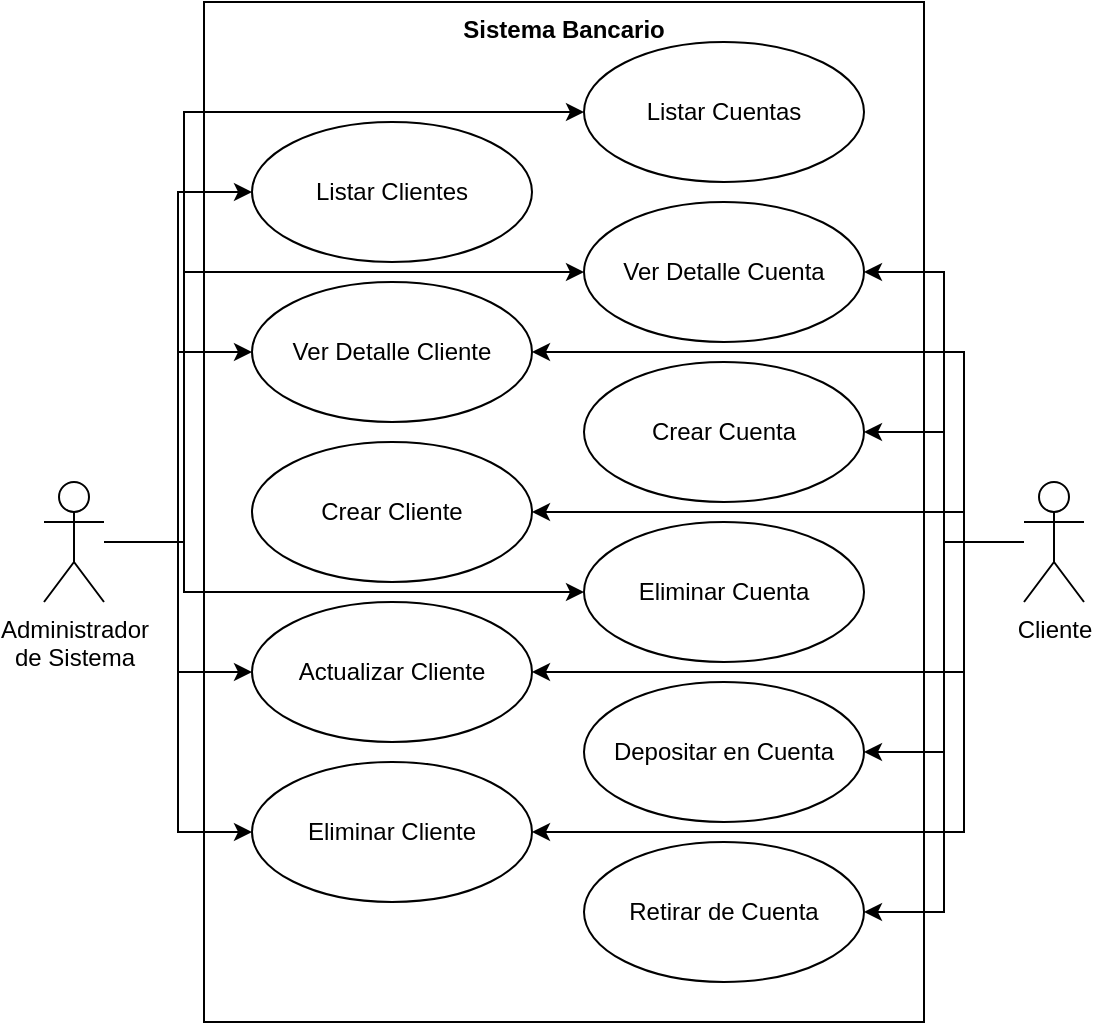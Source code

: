 <mxfile version="24.7.17">
  <diagram id="C5RBs43oDa-KdzZeNtuy" name="Page-1">
    <mxGraphModel grid="1" page="1" gridSize="10" guides="1" tooltips="1" connect="1" arrows="1" fold="1" pageScale="1" pageWidth="827" pageHeight="1169" math="0" shadow="0">
      <root>
        <mxCell id="WIyWlLk6GJQsqaUBKTNV-0" />
        <mxCell id="WIyWlLk6GJQsqaUBKTNV-1" parent="WIyWlLk6GJQsqaUBKTNV-0" />
        <mxCell id="NG8-WmN23bQwn7qAglwB-2" value="Sistema Bancario" style="shape=rect;html=1;verticalAlign=top;fontStyle=1;whiteSpace=wrap;align=center;" vertex="1" parent="WIyWlLk6GJQsqaUBKTNV-1">
          <mxGeometry x="250" y="80" width="360" height="510" as="geometry" />
        </mxCell>
        <mxCell id="NG8-WmN23bQwn7qAglwB-0" value="Listar Clientes" style="ellipse;whiteSpace=wrap;html=1;" vertex="1" parent="WIyWlLk6GJQsqaUBKTNV-1">
          <mxGeometry x="274" y="140" width="140" height="70" as="geometry" />
        </mxCell>
        <mxCell id="NG8-WmN23bQwn7qAglwB-29" style="edgeStyle=orthogonalEdgeStyle;rounded=0;orthogonalLoop=1;jettySize=auto;html=1;entryX=1;entryY=0.5;entryDx=0;entryDy=0;" edge="1" parent="WIyWlLk6GJQsqaUBKTNV-1" source="NG8-WmN23bQwn7qAglwB-1" target="NG8-WmN23bQwn7qAglwB-7">
          <mxGeometry relative="1" as="geometry">
            <Array as="points">
              <mxPoint x="630" y="350" />
              <mxPoint x="630" y="335" />
            </Array>
          </mxGeometry>
        </mxCell>
        <mxCell id="NG8-WmN23bQwn7qAglwB-30" style="edgeStyle=orthogonalEdgeStyle;rounded=0;orthogonalLoop=1;jettySize=auto;html=1;entryX=1;entryY=0.5;entryDx=0;entryDy=0;" edge="1" parent="WIyWlLk6GJQsqaUBKTNV-1" source="NG8-WmN23bQwn7qAglwB-1" target="NG8-WmN23bQwn7qAglwB-10">
          <mxGeometry relative="1" as="geometry">
            <Array as="points">
              <mxPoint x="630" y="350" />
              <mxPoint x="630" y="255" />
            </Array>
          </mxGeometry>
        </mxCell>
        <mxCell id="NG8-WmN23bQwn7qAglwB-32" style="edgeStyle=orthogonalEdgeStyle;rounded=0;orthogonalLoop=1;jettySize=auto;html=1;entryX=1;entryY=0.5;entryDx=0;entryDy=0;" edge="1" parent="WIyWlLk6GJQsqaUBKTNV-1" source="NG8-WmN23bQwn7qAglwB-1" target="NG8-WmN23bQwn7qAglwB-9">
          <mxGeometry relative="1" as="geometry">
            <Array as="points">
              <mxPoint x="630" y="350" />
              <mxPoint x="630" y="495" />
            </Array>
          </mxGeometry>
        </mxCell>
        <mxCell id="NG8-WmN23bQwn7qAglwB-33" style="edgeStyle=orthogonalEdgeStyle;rounded=0;orthogonalLoop=1;jettySize=auto;html=1;entryX=1;entryY=0.5;entryDx=0;entryDy=0;" edge="1" parent="WIyWlLk6GJQsqaUBKTNV-1" source="NG8-WmN23bQwn7qAglwB-1" target="NG8-WmN23bQwn7qAglwB-8">
          <mxGeometry relative="1" as="geometry">
            <Array as="points">
              <mxPoint x="630" y="350" />
              <mxPoint x="630" y="415" />
            </Array>
          </mxGeometry>
        </mxCell>
        <mxCell id="NG8-WmN23bQwn7qAglwB-34" style="edgeStyle=orthogonalEdgeStyle;rounded=0;orthogonalLoop=1;jettySize=auto;html=1;entryX=1;entryY=0.5;entryDx=0;entryDy=0;" edge="1" parent="WIyWlLk6GJQsqaUBKTNV-1" source="NG8-WmN23bQwn7qAglwB-1" target="NG8-WmN23bQwn7qAglwB-16">
          <mxGeometry relative="1" as="geometry" />
        </mxCell>
        <mxCell id="NG8-WmN23bQwn7qAglwB-35" style="edgeStyle=orthogonalEdgeStyle;rounded=0;orthogonalLoop=1;jettySize=auto;html=1;entryX=1;entryY=0.5;entryDx=0;entryDy=0;" edge="1" parent="WIyWlLk6GJQsqaUBKTNV-1" source="NG8-WmN23bQwn7qAglwB-1" target="NG8-WmN23bQwn7qAglwB-17">
          <mxGeometry relative="1" as="geometry" />
        </mxCell>
        <mxCell id="NG8-WmN23bQwn7qAglwB-36" style="edgeStyle=orthogonalEdgeStyle;rounded=0;orthogonalLoop=1;jettySize=auto;html=1;entryX=1;entryY=0.5;entryDx=0;entryDy=0;" edge="1" parent="WIyWlLk6GJQsqaUBKTNV-1" source="NG8-WmN23bQwn7qAglwB-1" target="NG8-WmN23bQwn7qAglwB-14">
          <mxGeometry relative="1" as="geometry" />
        </mxCell>
        <mxCell id="NG8-WmN23bQwn7qAglwB-37" style="edgeStyle=orthogonalEdgeStyle;rounded=0;orthogonalLoop=1;jettySize=auto;html=1;entryX=1;entryY=0.5;entryDx=0;entryDy=0;" edge="1" parent="WIyWlLk6GJQsqaUBKTNV-1" source="NG8-WmN23bQwn7qAglwB-1" target="NG8-WmN23bQwn7qAglwB-13">
          <mxGeometry relative="1" as="geometry" />
        </mxCell>
        <mxCell id="NG8-WmN23bQwn7qAglwB-1" value="Cliente" style="shape=umlActor;html=1;verticalLabelPosition=bottom;verticalAlign=top;align=center;" vertex="1" parent="WIyWlLk6GJQsqaUBKTNV-1">
          <mxGeometry x="660" y="320" width="30" height="60" as="geometry" />
        </mxCell>
        <mxCell id="NG8-WmN23bQwn7qAglwB-22" style="edgeStyle=orthogonalEdgeStyle;rounded=0;orthogonalLoop=1;jettySize=auto;html=1;entryX=0;entryY=0.5;entryDx=0;entryDy=0;" edge="1" parent="WIyWlLk6GJQsqaUBKTNV-1" source="NG8-WmN23bQwn7qAglwB-5" target="NG8-WmN23bQwn7qAglwB-0">
          <mxGeometry relative="1" as="geometry" />
        </mxCell>
        <mxCell id="NG8-WmN23bQwn7qAglwB-23" style="edgeStyle=orthogonalEdgeStyle;rounded=0;orthogonalLoop=1;jettySize=auto;html=1;entryX=0;entryY=0.5;entryDx=0;entryDy=0;" edge="1" parent="WIyWlLk6GJQsqaUBKTNV-1" source="NG8-WmN23bQwn7qAglwB-5" target="NG8-WmN23bQwn7qAglwB-10">
          <mxGeometry relative="1" as="geometry" />
        </mxCell>
        <mxCell id="NG8-WmN23bQwn7qAglwB-25" style="edgeStyle=orthogonalEdgeStyle;rounded=0;orthogonalLoop=1;jettySize=auto;html=1;" edge="1" parent="WIyWlLk6GJQsqaUBKTNV-1" source="NG8-WmN23bQwn7qAglwB-5" target="NG8-WmN23bQwn7qAglwB-8">
          <mxGeometry relative="1" as="geometry" />
        </mxCell>
        <mxCell id="NG8-WmN23bQwn7qAglwB-26" style="edgeStyle=orthogonalEdgeStyle;rounded=0;orthogonalLoop=1;jettySize=auto;html=1;entryX=0;entryY=0.5;entryDx=0;entryDy=0;" edge="1" parent="WIyWlLk6GJQsqaUBKTNV-1" source="NG8-WmN23bQwn7qAglwB-5" target="NG8-WmN23bQwn7qAglwB-9">
          <mxGeometry relative="1" as="geometry" />
        </mxCell>
        <mxCell id="NG8-WmN23bQwn7qAglwB-27" style="edgeStyle=orthogonalEdgeStyle;rounded=0;orthogonalLoop=1;jettySize=auto;html=1;entryX=0;entryY=0.5;entryDx=0;entryDy=0;" edge="1" parent="WIyWlLk6GJQsqaUBKTNV-1" source="NG8-WmN23bQwn7qAglwB-5" target="NG8-WmN23bQwn7qAglwB-12">
          <mxGeometry relative="1" as="geometry">
            <Array as="points">
              <mxPoint x="240" y="350" />
              <mxPoint x="240" y="135" />
            </Array>
          </mxGeometry>
        </mxCell>
        <mxCell id="NG8-WmN23bQwn7qAglwB-28" style="edgeStyle=orthogonalEdgeStyle;rounded=0;orthogonalLoop=1;jettySize=auto;html=1;entryX=0;entryY=0.5;entryDx=0;entryDy=0;" edge="1" parent="WIyWlLk6GJQsqaUBKTNV-1" source="NG8-WmN23bQwn7qAglwB-5" target="NG8-WmN23bQwn7qAglwB-13">
          <mxGeometry relative="1" as="geometry">
            <Array as="points">
              <mxPoint x="240" y="350" />
              <mxPoint x="240" y="215" />
            </Array>
          </mxGeometry>
        </mxCell>
        <mxCell id="NG8-WmN23bQwn7qAglwB-39" style="edgeStyle=orthogonalEdgeStyle;rounded=0;orthogonalLoop=1;jettySize=auto;html=1;" edge="1" parent="WIyWlLk6GJQsqaUBKTNV-1" source="NG8-WmN23bQwn7qAglwB-5" target="NG8-WmN23bQwn7qAglwB-15">
          <mxGeometry relative="1" as="geometry">
            <Array as="points">
              <mxPoint x="240" y="350" />
              <mxPoint x="240" y="375" />
            </Array>
          </mxGeometry>
        </mxCell>
        <mxCell id="NG8-WmN23bQwn7qAglwB-5" value="Administrador&lt;div&gt;de Sistema&lt;/div&gt;" style="shape=umlActor;html=1;verticalLabelPosition=bottom;verticalAlign=top;align=center;" vertex="1" parent="WIyWlLk6GJQsqaUBKTNV-1">
          <mxGeometry x="170" y="320" width="30" height="60" as="geometry" />
        </mxCell>
        <mxCell id="NG8-WmN23bQwn7qAglwB-7" value="Crear Cliente" style="ellipse;whiteSpace=wrap;html=1;" vertex="1" parent="WIyWlLk6GJQsqaUBKTNV-1">
          <mxGeometry x="274" y="300" width="140" height="70" as="geometry" />
        </mxCell>
        <mxCell id="NG8-WmN23bQwn7qAglwB-8" value="Actualizar Cliente" style="ellipse;whiteSpace=wrap;html=1;" vertex="1" parent="WIyWlLk6GJQsqaUBKTNV-1">
          <mxGeometry x="274" y="380" width="140" height="70" as="geometry" />
        </mxCell>
        <mxCell id="NG8-WmN23bQwn7qAglwB-9" value="Eliminar Cliente" style="ellipse;whiteSpace=wrap;html=1;" vertex="1" parent="WIyWlLk6GJQsqaUBKTNV-1">
          <mxGeometry x="274" y="460" width="140" height="70" as="geometry" />
        </mxCell>
        <mxCell id="NG8-WmN23bQwn7qAglwB-10" value="Ver Detalle Cliente" style="ellipse;whiteSpace=wrap;html=1;" vertex="1" parent="WIyWlLk6GJQsqaUBKTNV-1">
          <mxGeometry x="274" y="220" width="140" height="70" as="geometry" />
        </mxCell>
        <mxCell id="NG8-WmN23bQwn7qAglwB-12" value="Listar Cuentas" style="ellipse;whiteSpace=wrap;html=1;" vertex="1" parent="WIyWlLk6GJQsqaUBKTNV-1">
          <mxGeometry x="440" y="100" width="140" height="70" as="geometry" />
        </mxCell>
        <mxCell id="NG8-WmN23bQwn7qAglwB-13" value="Ver Detalle Cuenta" style="ellipse;whiteSpace=wrap;html=1;" vertex="1" parent="WIyWlLk6GJQsqaUBKTNV-1">
          <mxGeometry x="440" y="180" width="140" height="70" as="geometry" />
        </mxCell>
        <mxCell id="NG8-WmN23bQwn7qAglwB-14" value="Crear Cuenta" style="ellipse;whiteSpace=wrap;html=1;" vertex="1" parent="WIyWlLk6GJQsqaUBKTNV-1">
          <mxGeometry x="440" y="260" width="140" height="70" as="geometry" />
        </mxCell>
        <mxCell id="NG8-WmN23bQwn7qAglwB-15" value="Eliminar Cuenta" style="ellipse;whiteSpace=wrap;html=1;" vertex="1" parent="WIyWlLk6GJQsqaUBKTNV-1">
          <mxGeometry x="440" y="340" width="140" height="70" as="geometry" />
        </mxCell>
        <mxCell id="NG8-WmN23bQwn7qAglwB-16" value="Depositar en Cuenta" style="ellipse;whiteSpace=wrap;html=1;" vertex="1" parent="WIyWlLk6GJQsqaUBKTNV-1">
          <mxGeometry x="440" y="420" width="140" height="70" as="geometry" />
        </mxCell>
        <mxCell id="NG8-WmN23bQwn7qAglwB-17" value="Retirar de Cuenta" style="ellipse;whiteSpace=wrap;html=1;" vertex="1" parent="WIyWlLk6GJQsqaUBKTNV-1">
          <mxGeometry x="440" y="500" width="140" height="70" as="geometry" />
        </mxCell>
      </root>
    </mxGraphModel>
  </diagram>
</mxfile>
